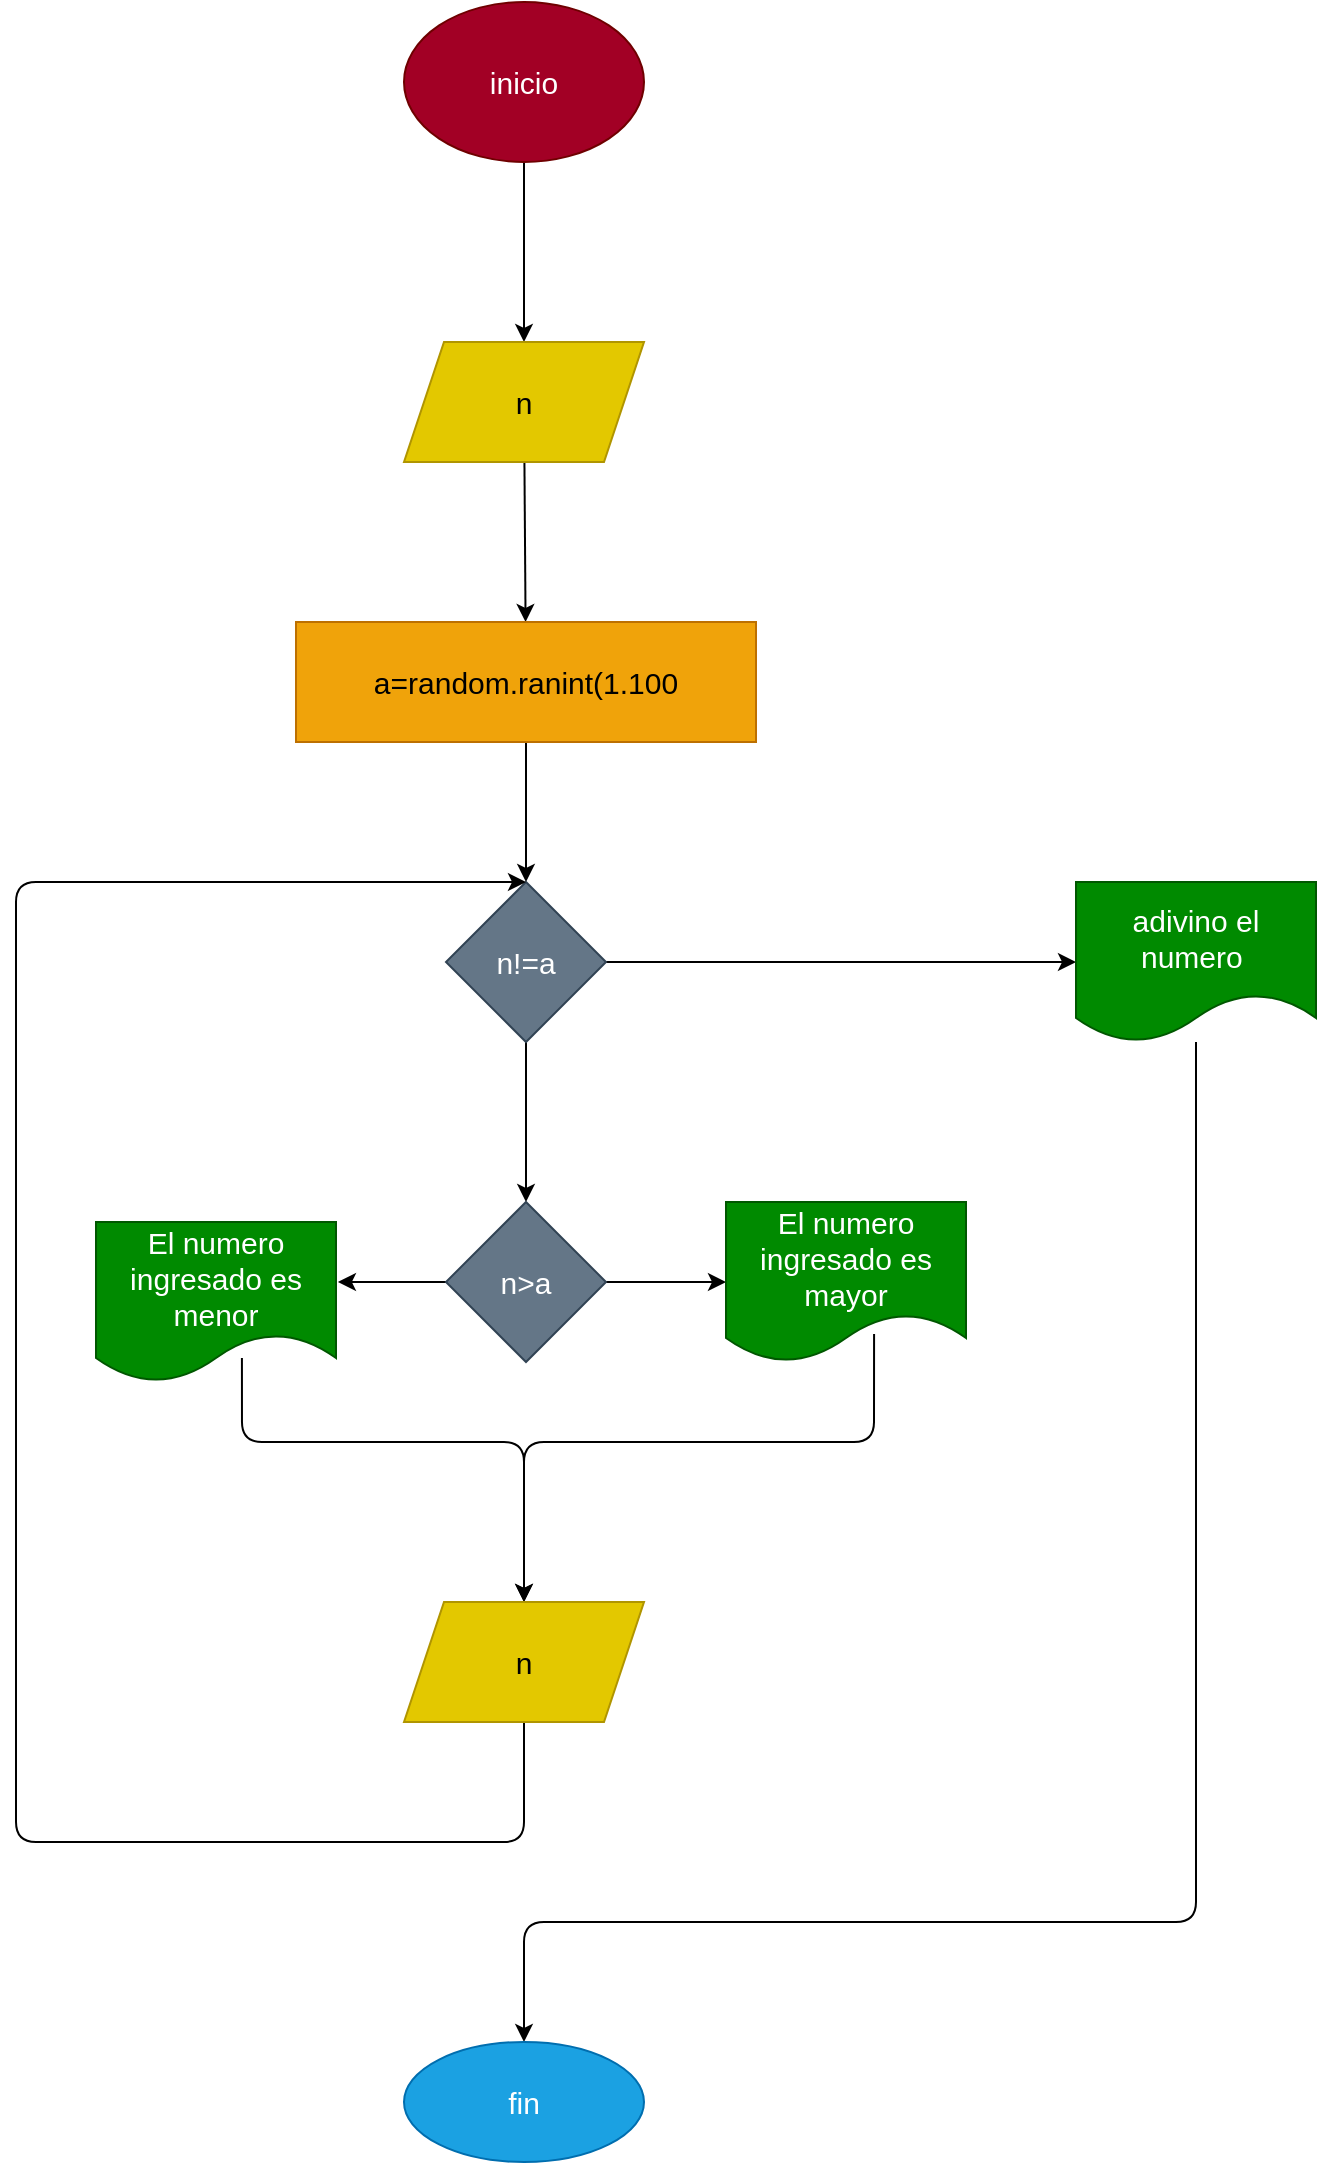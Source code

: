 <mxfile>
    <diagram id="nR96L3Op9DcNil3VARNE" name="Page-1">
        <mxGraphModel dx="1152" dy="1703" grid="1" gridSize="10" guides="1" tooltips="1" connect="1" arrows="1" fold="1" page="1" pageScale="1" pageWidth="827" pageHeight="1169" math="0" shadow="0">
            <root>
                <mxCell id="0"/>
                <mxCell id="1" parent="0"/>
                <mxCell id="4" value="" style="edgeStyle=none;html=1;fontSize=15;" edge="1" parent="1" source="2" target="3">
                    <mxGeometry relative="1" as="geometry"/>
                </mxCell>
                <mxCell id="2" value="inicio" style="ellipse;whiteSpace=wrap;html=1;fontSize=15;fillColor=#a20025;fontColor=#ffffff;strokeColor=#6F0000;" vertex="1" parent="1">
                    <mxGeometry x="354" y="-40" width="120" height="80" as="geometry"/>
                </mxCell>
                <mxCell id="6" value="" style="edgeStyle=none;html=1;fontSize=15;" edge="1" parent="1" source="3" target="5">
                    <mxGeometry relative="1" as="geometry"/>
                </mxCell>
                <mxCell id="3" value="n" style="shape=parallelogram;perimeter=parallelogramPerimeter;whiteSpace=wrap;html=1;fixedSize=1;fontSize=15;fillColor=#e3c800;fontColor=#000000;strokeColor=#B09500;" vertex="1" parent="1">
                    <mxGeometry x="354" y="130" width="120" height="60" as="geometry"/>
                </mxCell>
                <mxCell id="8" value="" style="edgeStyle=none;html=1;fontSize=15;" edge="1" parent="1" source="5" target="7">
                    <mxGeometry relative="1" as="geometry"/>
                </mxCell>
                <mxCell id="5" value="a=random.ranint(1.100" style="whiteSpace=wrap;html=1;fontSize=15;fillColor=#f0a30a;fontColor=#000000;strokeColor=#BD7000;" vertex="1" parent="1">
                    <mxGeometry x="300" y="270" width="230" height="60" as="geometry"/>
                </mxCell>
                <mxCell id="10" value="" style="edgeStyle=none;html=1;fontSize=15;" edge="1" parent="1" source="7" target="9">
                    <mxGeometry relative="1" as="geometry"/>
                </mxCell>
                <mxCell id="20" value="" style="edgeStyle=none;html=1;fontSize=15;" edge="1" parent="1" source="7" target="19">
                    <mxGeometry relative="1" as="geometry"/>
                </mxCell>
                <mxCell id="7" value="n!=a" style="rhombus;whiteSpace=wrap;html=1;fontSize=15;fillColor=#647687;fontColor=#ffffff;strokeColor=#314354;" vertex="1" parent="1">
                    <mxGeometry x="375" y="400" width="80" height="80" as="geometry"/>
                </mxCell>
                <mxCell id="12" value="" style="edgeStyle=none;html=1;fontSize=15;" edge="1" parent="1" source="9" target="11">
                    <mxGeometry relative="1" as="geometry"/>
                </mxCell>
                <mxCell id="14" style="edgeStyle=none;html=1;exitX=0;exitY=0.5;exitDx=0;exitDy=0;entryX=1.008;entryY=0.375;entryDx=0;entryDy=0;entryPerimeter=0;fontSize=15;" edge="1" parent="1" source="9" target="13">
                    <mxGeometry relative="1" as="geometry"/>
                </mxCell>
                <mxCell id="9" value="n&amp;gt;a" style="rhombus;whiteSpace=wrap;html=1;fontSize=15;fillColor=#647687;fontColor=#ffffff;strokeColor=#314354;" vertex="1" parent="1">
                    <mxGeometry x="375" y="560" width="80" height="80" as="geometry"/>
                </mxCell>
                <mxCell id="17" style="edgeStyle=none;html=1;exitX=0.617;exitY=0.825;exitDx=0;exitDy=0;entryX=0.5;entryY=0;entryDx=0;entryDy=0;fontSize=15;exitPerimeter=0;" edge="1" parent="1" source="11" target="15">
                    <mxGeometry relative="1" as="geometry">
                        <Array as="points">
                            <mxPoint x="589" y="680"/>
                            <mxPoint x="414" y="680"/>
                        </Array>
                    </mxGeometry>
                </mxCell>
                <mxCell id="11" value="El numero ingresado es mayor" style="shape=document;whiteSpace=wrap;html=1;boundedLbl=1;fontSize=15;fillColor=#008a00;fontColor=#ffffff;strokeColor=#005700;" vertex="1" parent="1">
                    <mxGeometry x="515" y="560" width="120" height="80" as="geometry"/>
                </mxCell>
                <mxCell id="16" value="" style="edgeStyle=none;html=1;fontSize=15;exitX=0.608;exitY=0.85;exitDx=0;exitDy=0;exitPerimeter=0;entryX=0.5;entryY=0;entryDx=0;entryDy=0;" edge="1" parent="1" source="13" target="15">
                    <mxGeometry relative="1" as="geometry">
                        <Array as="points">
                            <mxPoint x="273" y="680"/>
                            <mxPoint x="414" y="680"/>
                        </Array>
                    </mxGeometry>
                </mxCell>
                <mxCell id="13" value="El numero ingresado es menor" style="shape=document;whiteSpace=wrap;html=1;boundedLbl=1;fontSize=15;fillColor=#008a00;fontColor=#ffffff;strokeColor=#005700;" vertex="1" parent="1">
                    <mxGeometry x="200" y="570" width="120" height="80" as="geometry"/>
                </mxCell>
                <mxCell id="18" style="edgeStyle=none;html=1;exitX=0.5;exitY=1;exitDx=0;exitDy=0;fontSize=15;entryX=0.5;entryY=0;entryDx=0;entryDy=0;" edge="1" parent="1" source="15" target="7">
                    <mxGeometry relative="1" as="geometry">
                        <mxPoint x="150" y="360" as="targetPoint"/>
                        <Array as="points">
                            <mxPoint x="414" y="880"/>
                            <mxPoint x="160" y="880"/>
                            <mxPoint x="160" y="400"/>
                        </Array>
                    </mxGeometry>
                </mxCell>
                <mxCell id="15" value="n" style="shape=parallelogram;perimeter=parallelogramPerimeter;whiteSpace=wrap;html=1;fixedSize=1;fontSize=15;fillColor=#e3c800;fontColor=#000000;strokeColor=#B09500;" vertex="1" parent="1">
                    <mxGeometry x="354" y="760" width="120" height="60" as="geometry"/>
                </mxCell>
                <mxCell id="24" value="" style="edgeStyle=none;html=1;fontSize=15;" edge="1" parent="1" source="19" target="23">
                    <mxGeometry relative="1" as="geometry">
                        <Array as="points">
                            <mxPoint x="750" y="920"/>
                            <mxPoint x="414" y="920"/>
                        </Array>
                    </mxGeometry>
                </mxCell>
                <mxCell id="19" value="adivino el numero&amp;nbsp;" style="shape=document;whiteSpace=wrap;html=1;boundedLbl=1;fontSize=15;fillColor=#008a00;fontColor=#ffffff;strokeColor=#005700;" vertex="1" parent="1">
                    <mxGeometry x="690" y="400" width="120" height="80" as="geometry"/>
                </mxCell>
                <mxCell id="23" value="fin" style="ellipse;whiteSpace=wrap;html=1;fontSize=15;fillColor=#1ba1e2;fontColor=#ffffff;strokeColor=#006EAF;" vertex="1" parent="1">
                    <mxGeometry x="354" y="980" width="120" height="60" as="geometry"/>
                </mxCell>
            </root>
        </mxGraphModel>
    </diagram>
</mxfile>